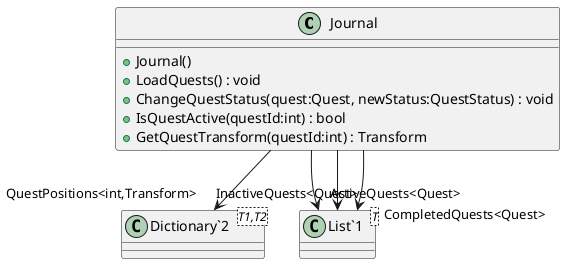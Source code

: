 @startuml
class Journal {
    + Journal()
    + LoadQuests() : void
    + ChangeQuestStatus(quest:Quest, newStatus:QuestStatus) : void
    + IsQuestActive(questId:int) : bool
    + GetQuestTransform(questId:int) : Transform
}
class "Dictionary`2"<T1,T2> {
}
class "List`1"<T> {
}
Journal --> "QuestPositions<int,Transform>" "Dictionary`2"
Journal --> "ActiveQuests<Quest>" "List`1"
Journal --> "InactiveQuests<Quest>" "List`1"
Journal --> "CompletedQuests<Quest>" "List`1"
@enduml
